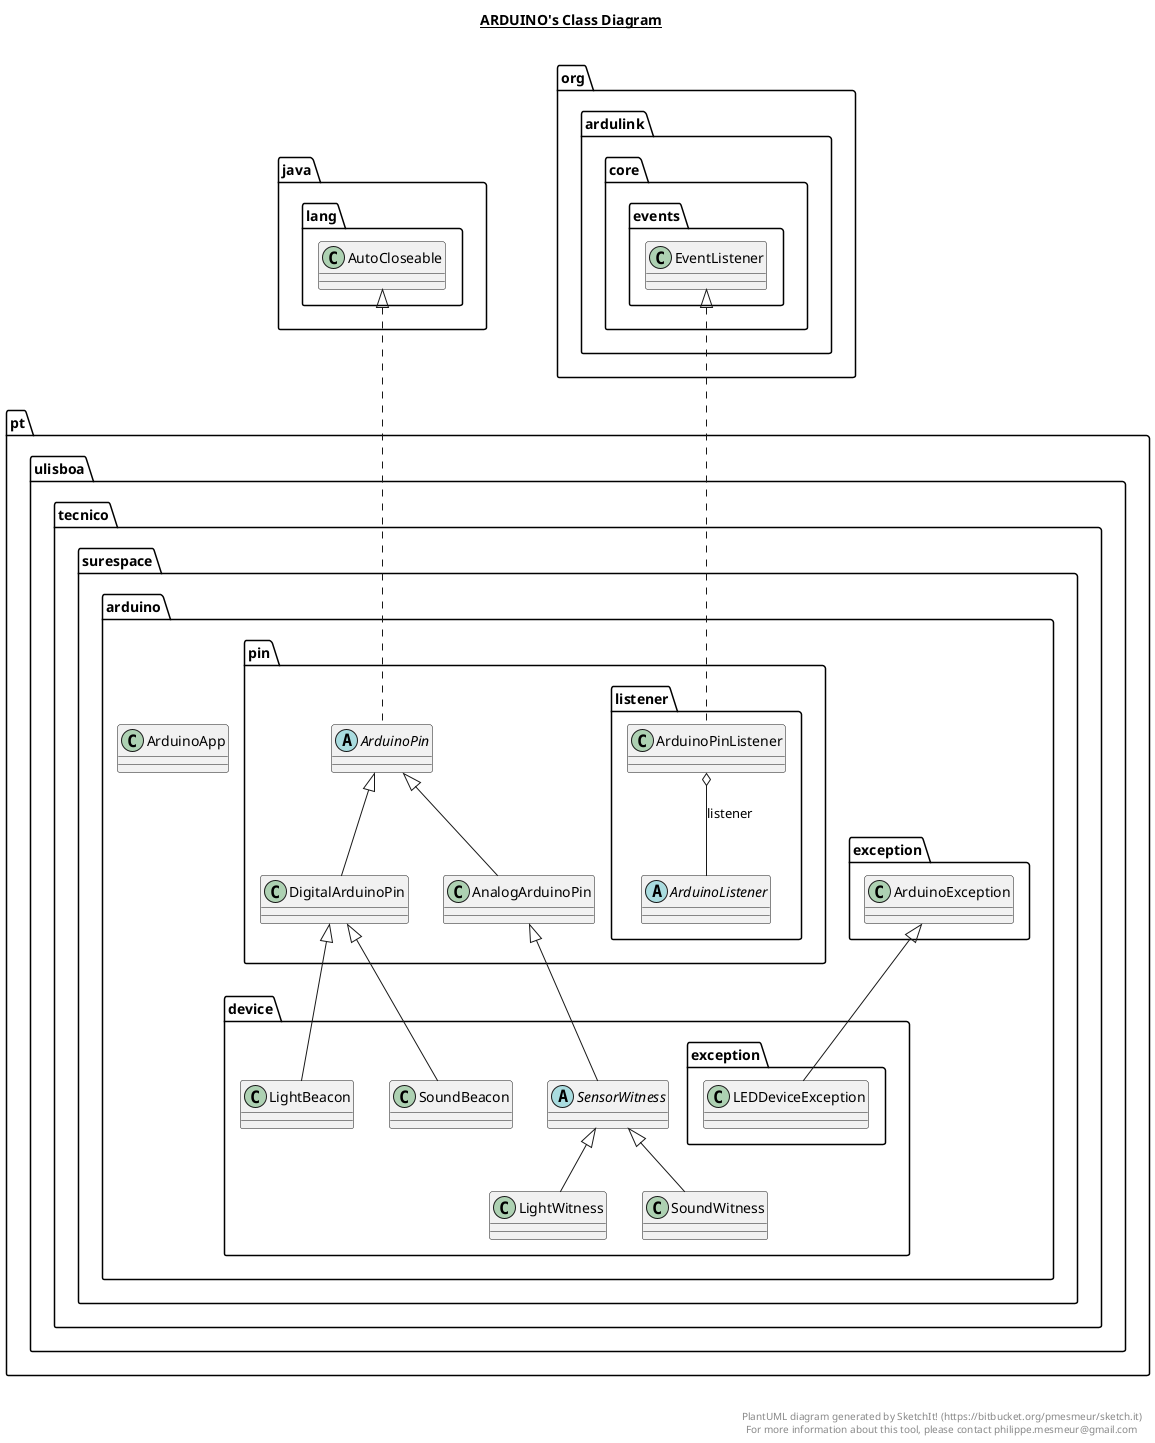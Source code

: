 @startuml

title __ARDUINO's Class Diagram__\n

  namespace pt.ulisboa.tecnico.surespace.arduino {
    class pt.ulisboa.tecnico.surespace.arduino.ArduinoApp {
    }
  }
  

  namespace pt.ulisboa.tecnico.surespace.arduino {
    namespace device {
      class pt.ulisboa.tecnico.surespace.arduino.device.LightBeacon {
      }
    }
  }
  

  namespace pt.ulisboa.tecnico.surespace.arduino {
    namespace device {
      class pt.ulisboa.tecnico.surespace.arduino.device.LightWitness {
      }
    }
  }
  

  namespace pt.ulisboa.tecnico.surespace.arduino {
    namespace device {
      abstract class pt.ulisboa.tecnico.surespace.arduino.device.SensorWitness {
      }
    }
  }
  

  namespace pt.ulisboa.tecnico.surespace.arduino {
    namespace device {
      class pt.ulisboa.tecnico.surespace.arduino.device.SoundBeacon {
      }
    }
  }
  

  namespace pt.ulisboa.tecnico.surespace.arduino {
    namespace device {
      class pt.ulisboa.tecnico.surespace.arduino.device.SoundWitness {
      }
    }
  }
  

  namespace pt.ulisboa.tecnico.surespace.arduino {
    namespace device {
      namespace exception {
        class pt.ulisboa.tecnico.surespace.arduino.device.exception.LEDDeviceException {
        }
      }
    }
  }
  

  namespace pt.ulisboa.tecnico.surespace.arduino {
    namespace exception {
      class pt.ulisboa.tecnico.surespace.arduino.exception.ArduinoException {
      }
    }
  }
  

  namespace pt.ulisboa.tecnico.surespace.arduino {
    namespace pin {
      class pt.ulisboa.tecnico.surespace.arduino.pin.AnalogArduinoPin {
      }
    }
  }
  

  namespace pt.ulisboa.tecnico.surespace.arduino {
    namespace pin {
      abstract class pt.ulisboa.tecnico.surespace.arduino.pin.ArduinoPin {
      }
    }
  }
  

  namespace pt.ulisboa.tecnico.surespace.arduino {
    namespace pin {
      class pt.ulisboa.tecnico.surespace.arduino.pin.DigitalArduinoPin {
      }
    }
  }
  

  namespace pt.ulisboa.tecnico.surespace.arduino {
    namespace pin {
      namespace listener {
        abstract class pt.ulisboa.tecnico.surespace.arduino.pin.listener.ArduinoListener {
        }
      }
    }
  }
  

  namespace pt.ulisboa.tecnico.surespace.arduino {
    namespace pin {
      namespace listener {
        class pt.ulisboa.tecnico.surespace.arduino.pin.listener.ArduinoPinListener {
        }
      }
    }
  }
  

  pt.ulisboa.tecnico.surespace.arduino.device.LightBeacon -up-|> pt.ulisboa.tecnico.surespace.arduino.pin.DigitalArduinoPin
  pt.ulisboa.tecnico.surespace.arduino.device.LightWitness -up-|> pt.ulisboa.tecnico.surespace.arduino.device.SensorWitness
  pt.ulisboa.tecnico.surespace.arduino.device.SensorWitness -up-|> pt.ulisboa.tecnico.surespace.arduino.pin.AnalogArduinoPin
  pt.ulisboa.tecnico.surespace.arduino.device.SoundBeacon -up-|> pt.ulisboa.tecnico.surespace.arduino.pin.DigitalArduinoPin
  pt.ulisboa.tecnico.surespace.arduino.device.SoundWitness -up-|> pt.ulisboa.tecnico.surespace.arduino.device.SensorWitness
  pt.ulisboa.tecnico.surespace.arduino.device.exception.LEDDeviceException -up-|> pt.ulisboa.tecnico.surespace.arduino.exception.ArduinoException
  pt.ulisboa.tecnico.surespace.arduino.pin.AnalogArduinoPin -up-|> pt.ulisboa.tecnico.surespace.arduino.pin.ArduinoPin
  pt.ulisboa.tecnico.surespace.arduino.pin.ArduinoPin .up.|> java.lang.AutoCloseable
  pt.ulisboa.tecnico.surespace.arduino.pin.DigitalArduinoPin -up-|> pt.ulisboa.tecnico.surespace.arduino.pin.ArduinoPin
  pt.ulisboa.tecnico.surespace.arduino.pin.listener.ArduinoPinListener .up.|> org.ardulink.core.events.EventListener
  pt.ulisboa.tecnico.surespace.arduino.pin.listener.ArduinoPinListener o-- pt.ulisboa.tecnico.surespace.arduino.pin.listener.ArduinoListener : listener


right footer


PlantUML diagram generated by SketchIt! (https://bitbucket.org/pmesmeur/sketch.it)
For more information about this tool, please contact philippe.mesmeur@gmail.com
endfooter

@enduml
